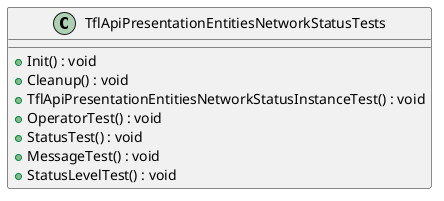 @startuml
class TflApiPresentationEntitiesNetworkStatusTests {
    + Init() : void
    + Cleanup() : void
    + TflApiPresentationEntitiesNetworkStatusInstanceTest() : void
    + OperatorTest() : void
    + StatusTest() : void
    + MessageTest() : void
    + StatusLevelTest() : void
}
@enduml

